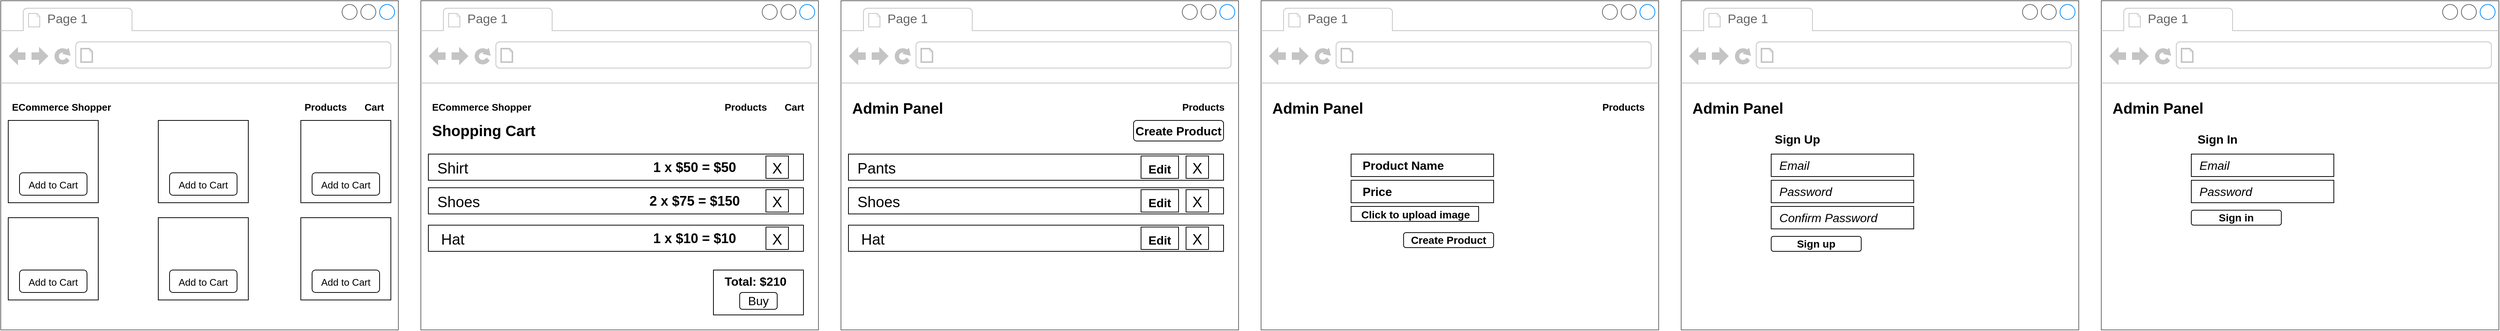 <mxfile version="18.0.8"><diagram id="RkALaBZXNxo6hTejmvw4" name="Page-1"><mxGraphModel dx="1422" dy="758" grid="1" gridSize="10" guides="1" tooltips="1" connect="1" arrows="1" fold="1" page="1" pageScale="1" pageWidth="5000" pageHeight="5000" math="0" shadow="0"><root><mxCell id="0"/><mxCell id="1" parent="0"/><mxCell id="SSlSQg6oIDf4KuGK1ney-1" value="" style="strokeWidth=1;shadow=0;dashed=0;align=center;html=1;shape=mxgraph.mockup.containers.browserWindow;rSize=0;strokeColor=#666666;strokeColor2=#008cff;strokeColor3=#c4c4c4;mainText=,;recursiveResize=0;" vertex="1" parent="1"><mxGeometry x="20" y="480" width="530" height="440" as="geometry"/></mxCell><mxCell id="SSlSQg6oIDf4KuGK1ney-2" value="Page 1" style="strokeWidth=1;shadow=0;dashed=0;align=center;html=1;shape=mxgraph.mockup.containers.anchor;fontSize=17;fontColor=#666666;align=left;" vertex="1" parent="SSlSQg6oIDf4KuGK1ney-1"><mxGeometry x="60" y="12" width="110" height="26" as="geometry"/></mxCell><mxCell id="SSlSQg6oIDf4KuGK1ney-11" value="&lt;h1 style=&quot;font-size: 13px;&quot;&gt;&lt;font style=&quot;font-size: 13px;&quot;&gt;ECommerce Shopper&lt;/font&gt;&lt;/h1&gt;" style="text;html=1;strokeColor=none;fillColor=none;spacing=5;spacingTop=-20;whiteSpace=wrap;overflow=hidden;rounded=0;fontSize=13;" vertex="1" parent="SSlSQg6oIDf4KuGK1ney-1"><mxGeometry x="10" y="136" width="180" height="30" as="geometry"/></mxCell><mxCell id="SSlSQg6oIDf4KuGK1ney-12" value="&lt;h1 style=&quot;font-size: 13px;&quot;&gt;&lt;font style=&quot;font-size: 13px;&quot;&gt;Products&lt;/font&gt;&lt;/h1&gt;" style="text;html=1;strokeColor=none;fillColor=none;spacing=5;spacingTop=-20;whiteSpace=wrap;overflow=hidden;rounded=0;fontSize=13;" vertex="1" parent="SSlSQg6oIDf4KuGK1ney-1"><mxGeometry x="400" y="136" width="80" height="30" as="geometry"/></mxCell><mxCell id="SSlSQg6oIDf4KuGK1ney-17" value="&lt;h1 style=&quot;font-size: 13px;&quot;&gt;&lt;font style=&quot;font-size: 13px;&quot;&gt;Cart&lt;/font&gt;&lt;/h1&gt;" style="text;html=1;strokeColor=none;fillColor=none;spacing=5;spacingTop=-20;whiteSpace=wrap;overflow=hidden;rounded=0;fontSize=13;" vertex="1" parent="SSlSQg6oIDf4KuGK1ney-1"><mxGeometry x="480" y="136" width="80" height="30" as="geometry"/></mxCell><mxCell id="SSlSQg6oIDf4KuGK1ney-18" value="" style="rounded=0;whiteSpace=wrap;html=1;fontSize=16;" vertex="1" parent="SSlSQg6oIDf4KuGK1ney-1"><mxGeometry x="10" y="160" width="120" height="110" as="geometry"/></mxCell><mxCell id="SSlSQg6oIDf4KuGK1ney-4" value="" style="shape=image;html=1;verticalAlign=top;verticalLabelPosition=bottom;labelBackgroundColor=#ffffff;imageAspect=0;aspect=fixed;image=https://cdn3.iconfinder.com/data/icons/essential-pack/32/54-Shirt-128.png" vertex="1" parent="SSlSQg6oIDf4KuGK1ney-1"><mxGeometry x="45" y="170" width="50" height="50" as="geometry"/></mxCell><mxCell id="SSlSQg6oIDf4KuGK1ney-19" value="&lt;font style=&quot;font-size: 13px;&quot;&gt;Add to Cart&lt;/font&gt;" style="rounded=1;whiteSpace=wrap;html=1;fontSize=16;" vertex="1" parent="SSlSQg6oIDf4KuGK1ney-1"><mxGeometry x="25" y="230" width="90" height="30" as="geometry"/></mxCell><mxCell id="SSlSQg6oIDf4KuGK1ney-20" value="" style="rounded=0;whiteSpace=wrap;html=1;fontSize=16;" vertex="1" parent="SSlSQg6oIDf4KuGK1ney-1"><mxGeometry x="210" y="160" width="120" height="110" as="geometry"/></mxCell><mxCell id="SSlSQg6oIDf4KuGK1ney-22" value="&lt;font style=&quot;font-size: 13px;&quot;&gt;Add to Cart&lt;/font&gt;" style="rounded=1;whiteSpace=wrap;html=1;fontSize=16;" vertex="1" parent="SSlSQg6oIDf4KuGK1ney-1"><mxGeometry x="225" y="230" width="90" height="30" as="geometry"/></mxCell><mxCell id="SSlSQg6oIDf4KuGK1ney-23" value="" style="rounded=0;whiteSpace=wrap;html=1;fontSize=16;" vertex="1" parent="SSlSQg6oIDf4KuGK1ney-1"><mxGeometry x="400" y="160" width="120" height="110" as="geometry"/></mxCell><mxCell id="SSlSQg6oIDf4KuGK1ney-25" value="&lt;font style=&quot;font-size: 13px;&quot;&gt;Add to Cart&lt;/font&gt;" style="rounded=1;whiteSpace=wrap;html=1;fontSize=16;" vertex="1" parent="SSlSQg6oIDf4KuGK1ney-1"><mxGeometry x="415" y="230" width="90" height="30" as="geometry"/></mxCell><mxCell id="SSlSQg6oIDf4KuGK1ney-26" value="" style="rounded=0;whiteSpace=wrap;html=1;fontSize=16;" vertex="1" parent="SSlSQg6oIDf4KuGK1ney-1"><mxGeometry x="10" y="290" width="120" height="110" as="geometry"/></mxCell><mxCell id="SSlSQg6oIDf4KuGK1ney-28" value="&lt;font style=&quot;font-size: 13px;&quot;&gt;Add to Cart&lt;/font&gt;" style="rounded=1;whiteSpace=wrap;html=1;fontSize=16;" vertex="1" parent="SSlSQg6oIDf4KuGK1ney-1"><mxGeometry x="25" y="360" width="90" height="30" as="geometry"/></mxCell><mxCell id="SSlSQg6oIDf4KuGK1ney-29" value="" style="rounded=0;whiteSpace=wrap;html=1;fontSize=16;" vertex="1" parent="SSlSQg6oIDf4KuGK1ney-1"><mxGeometry x="210" y="290" width="120" height="110" as="geometry"/></mxCell><mxCell id="SSlSQg6oIDf4KuGK1ney-31" value="&lt;font style=&quot;font-size: 13px;&quot;&gt;Add to Cart&lt;/font&gt;" style="rounded=1;whiteSpace=wrap;html=1;fontSize=16;" vertex="1" parent="SSlSQg6oIDf4KuGK1ney-1"><mxGeometry x="225" y="360" width="90" height="30" as="geometry"/></mxCell><mxCell id="SSlSQg6oIDf4KuGK1ney-32" value="" style="rounded=0;whiteSpace=wrap;html=1;fontSize=16;" vertex="1" parent="SSlSQg6oIDf4KuGK1ney-1"><mxGeometry x="400" y="290" width="120" height="110" as="geometry"/></mxCell><mxCell id="SSlSQg6oIDf4KuGK1ney-34" value="&lt;font style=&quot;font-size: 13px;&quot;&gt;Add to Cart&lt;/font&gt;" style="rounded=1;whiteSpace=wrap;html=1;fontSize=16;" vertex="1" parent="SSlSQg6oIDf4KuGK1ney-1"><mxGeometry x="415" y="360" width="90" height="30" as="geometry"/></mxCell><mxCell id="SSlSQg6oIDf4KuGK1ney-5" value="" style="shape=image;html=1;verticalAlign=top;verticalLabelPosition=bottom;labelBackgroundColor=#ffffff;imageAspect=0;aspect=fixed;image=https://cdn1.iconfinder.com/data/icons/iconoir-vol-3/24/pants-128.png" vertex="1" parent="SSlSQg6oIDf4KuGK1ney-1"><mxGeometry x="240" y="170" width="60" height="60" as="geometry"/></mxCell><mxCell id="SSlSQg6oIDf4KuGK1ney-6" value="" style="shape=image;html=1;verticalAlign=top;verticalLabelPosition=bottom;labelBackgroundColor=#ffffff;imageAspect=0;aspect=fixed;image=https://cdn2.iconfinder.com/data/icons/clothes-outline-24-px/24/Gloves_mitten_snow_glove_winter_gloves_winter_mitten-128.png" vertex="1" parent="SSlSQg6oIDf4KuGK1ney-1"><mxGeometry x="428" y="166" width="64" height="64" as="geometry"/></mxCell><mxCell id="SSlSQg6oIDf4KuGK1ney-8" value="" style="shape=image;html=1;verticalAlign=top;verticalLabelPosition=bottom;labelBackgroundColor=#ffffff;imageAspect=0;aspect=fixed;image=https://cdn1.iconfinder.com/data/icons/hawcons/32/700419-icon-48-sports-shoe-128.png" vertex="1" parent="SSlSQg6oIDf4KuGK1ney-1"><mxGeometry x="36" y="292" width="68" height="68" as="geometry"/></mxCell><mxCell id="SSlSQg6oIDf4KuGK1ney-9" value="" style="shape=image;html=1;verticalAlign=top;verticalLabelPosition=bottom;labelBackgroundColor=#ffffff;imageAspect=0;aspect=fixed;image=https://cdn2.iconfinder.com/data/icons/shopping-elements-6/64/30-High_Heels_and_Woman-128.png" vertex="1" parent="SSlSQg6oIDf4KuGK1ney-1"><mxGeometry x="241" y="297" width="58" height="58" as="geometry"/></mxCell><mxCell id="SSlSQg6oIDf4KuGK1ney-10" value="" style="shape=image;html=1;verticalAlign=top;verticalLabelPosition=bottom;labelBackgroundColor=#ffffff;imageAspect=0;aspect=fixed;image=https://cdn2.iconfinder.com/data/icons/new-year-s-hand-drawn-basic/64/top_hat-128.png" vertex="1" parent="SSlSQg6oIDf4KuGK1ney-1"><mxGeometry x="433" y="301" width="54" height="54" as="geometry"/></mxCell><mxCell id="SSlSQg6oIDf4KuGK1ney-64" value="" style="strokeWidth=1;shadow=0;dashed=0;align=center;html=1;shape=mxgraph.mockup.containers.browserWindow;rSize=0;strokeColor=#666666;strokeColor2=#008cff;strokeColor3=#c4c4c4;mainText=,;recursiveResize=0;" vertex="1" parent="1"><mxGeometry x="580" y="480" width="530" height="440" as="geometry"/></mxCell><mxCell id="SSlSQg6oIDf4KuGK1ney-65" value="Page 1" style="strokeWidth=1;shadow=0;dashed=0;align=center;html=1;shape=mxgraph.mockup.containers.anchor;fontSize=17;fontColor=#666666;align=left;" vertex="1" parent="SSlSQg6oIDf4KuGK1ney-64"><mxGeometry x="60" y="12" width="110" height="26" as="geometry"/></mxCell><mxCell id="SSlSQg6oIDf4KuGK1ney-66" value="&lt;h1 style=&quot;font-size: 13px;&quot;&gt;&lt;font style=&quot;font-size: 13px;&quot;&gt;ECommerce Shopper&lt;/font&gt;&lt;/h1&gt;" style="text;html=1;strokeColor=none;fillColor=none;spacing=5;spacingTop=-20;whiteSpace=wrap;overflow=hidden;rounded=0;fontSize=13;" vertex="1" parent="SSlSQg6oIDf4KuGK1ney-64"><mxGeometry x="10" y="136" width="180" height="30" as="geometry"/></mxCell><mxCell id="SSlSQg6oIDf4KuGK1ney-67" value="&lt;h1 style=&quot;font-size: 13px;&quot;&gt;&lt;font style=&quot;font-size: 13px;&quot;&gt;Products&lt;/font&gt;&lt;/h1&gt;" style="text;html=1;strokeColor=none;fillColor=none;spacing=5;spacingTop=-20;whiteSpace=wrap;overflow=hidden;rounded=0;fontSize=13;" vertex="1" parent="SSlSQg6oIDf4KuGK1ney-64"><mxGeometry x="400" y="136" width="80" height="30" as="geometry"/></mxCell><mxCell id="SSlSQg6oIDf4KuGK1ney-68" value="&lt;h1 style=&quot;font-size: 13px;&quot;&gt;&lt;font style=&quot;font-size: 13px;&quot;&gt;Cart&lt;/font&gt;&lt;/h1&gt;" style="text;html=1;strokeColor=none;fillColor=none;spacing=5;spacingTop=-20;whiteSpace=wrap;overflow=hidden;rounded=0;fontSize=13;" vertex="1" parent="SSlSQg6oIDf4KuGK1ney-64"><mxGeometry x="480" y="136" width="80" height="30" as="geometry"/></mxCell><mxCell id="SSlSQg6oIDf4KuGK1ney-87" value="&lt;h1&gt;&lt;font style=&quot;font-size: 20px;&quot;&gt;Shopping Cart&lt;/font&gt;&lt;/h1&gt;" style="text;html=1;strokeColor=none;fillColor=none;spacing=5;spacingTop=-20;whiteSpace=wrap;overflow=hidden;rounded=0;fontSize=13;" vertex="1" parent="SSlSQg6oIDf4KuGK1ney-64"><mxGeometry x="10" y="150" width="190" height="40" as="geometry"/></mxCell><mxCell id="SSlSQg6oIDf4KuGK1ney-88" value="" style="rounded=0;whiteSpace=wrap;html=1;fontSize=20;align=left;" vertex="1" parent="SSlSQg6oIDf4KuGK1ney-64"><mxGeometry x="10" y="205" width="500" height="35" as="geometry"/></mxCell><mxCell id="SSlSQg6oIDf4KuGK1ney-89" value="Shirt" style="text;html=1;strokeColor=none;fillColor=none;align=left;verticalAlign=middle;whiteSpace=wrap;rounded=0;fontSize=20;" vertex="1" parent="SSlSQg6oIDf4KuGK1ney-64"><mxGeometry x="20" y="207.5" width="60" height="30" as="geometry"/></mxCell><mxCell id="SSlSQg6oIDf4KuGK1ney-90" value="1 x $50 = $50" style="text;html=1;strokeColor=none;fillColor=none;align=center;verticalAlign=middle;whiteSpace=wrap;rounded=0;fontSize=18;fontStyle=1" vertex="1" parent="SSlSQg6oIDf4KuGK1ney-64"><mxGeometry x="300" y="216.25" width="130" height="12.5" as="geometry"/></mxCell><mxCell id="SSlSQg6oIDf4KuGK1ney-91" value="X" style="rounded=0;whiteSpace=wrap;html=1;fontSize=20;" vertex="1" parent="SSlSQg6oIDf4KuGK1ney-64"><mxGeometry x="460" y="207.5" width="30" height="30" as="geometry"/></mxCell><mxCell id="SSlSQg6oIDf4KuGK1ney-92" value="" style="rounded=0;whiteSpace=wrap;html=1;fontSize=20;align=left;" vertex="1" parent="SSlSQg6oIDf4KuGK1ney-64"><mxGeometry x="10" y="250" width="500" height="35" as="geometry"/></mxCell><mxCell id="SSlSQg6oIDf4KuGK1ney-93" value="Shoes" style="text;html=1;strokeColor=none;fillColor=none;align=left;verticalAlign=middle;whiteSpace=wrap;rounded=0;fontSize=20;" vertex="1" parent="SSlSQg6oIDf4KuGK1ney-64"><mxGeometry x="20" y="252.5" width="60" height="30" as="geometry"/></mxCell><mxCell id="SSlSQg6oIDf4KuGK1ney-94" value="2 x $75 = $150" style="text;html=1;strokeColor=none;fillColor=none;align=center;verticalAlign=middle;whiteSpace=wrap;rounded=0;fontSize=18;fontStyle=1" vertex="1" parent="SSlSQg6oIDf4KuGK1ney-64"><mxGeometry x="300" y="261.25" width="130" height="12.5" as="geometry"/></mxCell><mxCell id="SSlSQg6oIDf4KuGK1ney-95" value="X" style="rounded=0;whiteSpace=wrap;html=1;fontSize=20;" vertex="1" parent="SSlSQg6oIDf4KuGK1ney-64"><mxGeometry x="460" y="252.5" width="30" height="30" as="geometry"/></mxCell><mxCell id="SSlSQg6oIDf4KuGK1ney-96" value="" style="rounded=0;whiteSpace=wrap;html=1;fontSize=20;align=left;" vertex="1" parent="SSlSQg6oIDf4KuGK1ney-64"><mxGeometry x="10" y="300" width="500" height="35" as="geometry"/></mxCell><mxCell id="SSlSQg6oIDf4KuGK1ney-97" value="Hat" style="text;html=1;strokeColor=none;fillColor=none;align=left;verticalAlign=middle;whiteSpace=wrap;rounded=0;fontSize=20;" vertex="1" parent="SSlSQg6oIDf4KuGK1ney-64"><mxGeometry x="25" y="302.5" width="50" height="30" as="geometry"/></mxCell><mxCell id="SSlSQg6oIDf4KuGK1ney-98" value="1 x $10 = $10" style="text;html=1;strokeColor=none;fillColor=none;align=center;verticalAlign=middle;whiteSpace=wrap;rounded=0;fontSize=18;fontStyle=1" vertex="1" parent="SSlSQg6oIDf4KuGK1ney-64"><mxGeometry x="300" y="311.25" width="130" height="12.5" as="geometry"/></mxCell><mxCell id="SSlSQg6oIDf4KuGK1ney-99" value="X" style="rounded=0;whiteSpace=wrap;html=1;fontSize=20;" vertex="1" parent="SSlSQg6oIDf4KuGK1ney-64"><mxGeometry x="460" y="302.5" width="30" height="30" as="geometry"/></mxCell><mxCell id="SSlSQg6oIDf4KuGK1ney-100" value="" style="rounded=0;whiteSpace=wrap;html=1;fontSize=18;fillColor=none;" vertex="1" parent="SSlSQg6oIDf4KuGK1ney-64"><mxGeometry x="390" y="360" width="120" height="60" as="geometry"/></mxCell><mxCell id="SSlSQg6oIDf4KuGK1ney-101" value="&lt;h1&gt;&lt;font style=&quot;font-size: 16px;&quot;&gt;Total: $210&lt;/font&gt;&lt;/h1&gt;" style="text;html=1;strokeColor=none;fillColor=none;spacing=5;spacingTop=-20;whiteSpace=wrap;overflow=hidden;rounded=0;fontSize=18;" vertex="1" parent="SSlSQg6oIDf4KuGK1ney-64"><mxGeometry x="400" y="332.5" width="100" height="50" as="geometry"/></mxCell><mxCell id="SSlSQg6oIDf4KuGK1ney-102" value="Buy" style="rounded=1;whiteSpace=wrap;html=1;fontSize=16;fillColor=none;" vertex="1" parent="SSlSQg6oIDf4KuGK1ney-64"><mxGeometry x="425" y="390" width="50" height="22.5" as="geometry"/></mxCell><mxCell id="SSlSQg6oIDf4KuGK1ney-104" value="" style="strokeWidth=1;shadow=0;dashed=0;align=center;html=1;shape=mxgraph.mockup.containers.browserWindow;rSize=0;strokeColor=#666666;strokeColor2=#008cff;strokeColor3=#c4c4c4;mainText=,;recursiveResize=0;" vertex="1" parent="1"><mxGeometry x="1140" y="480" width="530" height="440" as="geometry"/></mxCell><mxCell id="SSlSQg6oIDf4KuGK1ney-105" value="Page 1" style="strokeWidth=1;shadow=0;dashed=0;align=center;html=1;shape=mxgraph.mockup.containers.anchor;fontSize=17;fontColor=#666666;align=left;" vertex="1" parent="SSlSQg6oIDf4KuGK1ney-104"><mxGeometry x="60" y="12" width="110" height="26" as="geometry"/></mxCell><mxCell id="SSlSQg6oIDf4KuGK1ney-107" value="&lt;h1 style=&quot;font-size: 13px;&quot;&gt;&lt;font style=&quot;font-size: 13px;&quot;&gt;Products&lt;/font&gt;&lt;/h1&gt;" style="text;html=1;strokeColor=none;fillColor=none;spacing=5;spacingTop=-20;whiteSpace=wrap;overflow=hidden;rounded=0;fontSize=13;" vertex="1" parent="SSlSQg6oIDf4KuGK1ney-104"><mxGeometry x="450" y="136" width="80" height="30" as="geometry"/></mxCell><mxCell id="SSlSQg6oIDf4KuGK1ney-109" value="&lt;h1&gt;&lt;font style=&quot;font-size: 20px;&quot;&gt;Admin Panel&lt;/font&gt;&lt;/h1&gt;" style="text;html=1;strokeColor=none;fillColor=none;spacing=5;spacingTop=-20;whiteSpace=wrap;overflow=hidden;rounded=0;fontSize=13;" vertex="1" parent="SSlSQg6oIDf4KuGK1ney-104"><mxGeometry x="10" y="120" width="190" height="40" as="geometry"/></mxCell><mxCell id="SSlSQg6oIDf4KuGK1ney-110" value="" style="rounded=0;whiteSpace=wrap;html=1;fontSize=20;align=left;" vertex="1" parent="SSlSQg6oIDf4KuGK1ney-104"><mxGeometry x="10" y="205" width="500" height="35" as="geometry"/></mxCell><mxCell id="SSlSQg6oIDf4KuGK1ney-111" value="Pants" style="text;html=1;strokeColor=none;fillColor=none;align=left;verticalAlign=middle;whiteSpace=wrap;rounded=0;fontSize=20;" vertex="1" parent="SSlSQg6oIDf4KuGK1ney-104"><mxGeometry x="20" y="207.5" width="60" height="30" as="geometry"/></mxCell><mxCell id="SSlSQg6oIDf4KuGK1ney-113" value="X" style="rounded=0;whiteSpace=wrap;html=1;fontSize=20;" vertex="1" parent="SSlSQg6oIDf4KuGK1ney-104"><mxGeometry x="460" y="207.5" width="30" height="30" as="geometry"/></mxCell><mxCell id="SSlSQg6oIDf4KuGK1ney-114" value="" style="rounded=0;whiteSpace=wrap;html=1;fontSize=20;align=left;" vertex="1" parent="SSlSQg6oIDf4KuGK1ney-104"><mxGeometry x="10" y="250" width="500" height="35" as="geometry"/></mxCell><mxCell id="SSlSQg6oIDf4KuGK1ney-115" value="Shoes" style="text;html=1;strokeColor=none;fillColor=none;align=left;verticalAlign=middle;whiteSpace=wrap;rounded=0;fontSize=20;" vertex="1" parent="SSlSQg6oIDf4KuGK1ney-104"><mxGeometry x="20" y="252.5" width="60" height="30" as="geometry"/></mxCell><mxCell id="SSlSQg6oIDf4KuGK1ney-117" value="X" style="rounded=0;whiteSpace=wrap;html=1;fontSize=20;" vertex="1" parent="SSlSQg6oIDf4KuGK1ney-104"><mxGeometry x="460" y="252.5" width="30" height="30" as="geometry"/></mxCell><mxCell id="SSlSQg6oIDf4KuGK1ney-118" value="" style="rounded=0;whiteSpace=wrap;html=1;fontSize=20;align=left;" vertex="1" parent="SSlSQg6oIDf4KuGK1ney-104"><mxGeometry x="10" y="300" width="500" height="35" as="geometry"/></mxCell><mxCell id="SSlSQg6oIDf4KuGK1ney-119" value="Hat" style="text;html=1;strokeColor=none;fillColor=none;align=left;verticalAlign=middle;whiteSpace=wrap;rounded=0;fontSize=20;" vertex="1" parent="SSlSQg6oIDf4KuGK1ney-104"><mxGeometry x="25" y="302.5" width="50" height="30" as="geometry"/></mxCell><mxCell id="SSlSQg6oIDf4KuGK1ney-121" value="X" style="rounded=0;whiteSpace=wrap;html=1;fontSize=20;" vertex="1" parent="SSlSQg6oIDf4KuGK1ney-104"><mxGeometry x="460" y="302.5" width="30" height="30" as="geometry"/></mxCell><mxCell id="SSlSQg6oIDf4KuGK1ney-125" value="&lt;b&gt;Create Product&lt;/b&gt;" style="rounded=1;whiteSpace=wrap;html=1;fontSize=16;fillColor=none;" vertex="1" parent="SSlSQg6oIDf4KuGK1ney-104"><mxGeometry x="390" y="160" width="120" height="27.5" as="geometry"/></mxCell><mxCell id="SSlSQg6oIDf4KuGK1ney-127" value="&lt;font style=&quot;font-size: 16px;&quot;&gt;&lt;b&gt;Edit&lt;/b&gt;&lt;/font&gt;" style="rounded=0;whiteSpace=wrap;html=1;fontSize=20;" vertex="1" parent="SSlSQg6oIDf4KuGK1ney-104"><mxGeometry x="400" y="207.5" width="50" height="30" as="geometry"/></mxCell><mxCell id="SSlSQg6oIDf4KuGK1ney-128" value="&lt;font style=&quot;font-size: 16px;&quot;&gt;&lt;b&gt;Edit&lt;/b&gt;&lt;/font&gt;" style="rounded=0;whiteSpace=wrap;html=1;fontSize=20;" vertex="1" parent="SSlSQg6oIDf4KuGK1ney-104"><mxGeometry x="400" y="252.5" width="50" height="30" as="geometry"/></mxCell><mxCell id="SSlSQg6oIDf4KuGK1ney-129" value="&lt;font style=&quot;font-size: 16px;&quot;&gt;&lt;b&gt;Edit&lt;/b&gt;&lt;/font&gt;" style="rounded=0;whiteSpace=wrap;html=1;fontSize=20;" vertex="1" parent="SSlSQg6oIDf4KuGK1ney-104"><mxGeometry x="400" y="302.5" width="50" height="30" as="geometry"/></mxCell><mxCell id="SSlSQg6oIDf4KuGK1ney-130" value="" style="strokeWidth=1;shadow=0;dashed=0;align=left;html=1;shape=mxgraph.mockup.containers.browserWindow;rSize=0;strokeColor=#666666;strokeColor2=#008cff;strokeColor3=#c4c4c4;mainText=,;recursiveResize=0;" vertex="1" parent="1"><mxGeometry x="1700" y="480" width="530" height="440" as="geometry"/></mxCell><mxCell id="SSlSQg6oIDf4KuGK1ney-131" value="Page 1" style="strokeWidth=1;shadow=0;dashed=0;align=center;html=1;shape=mxgraph.mockup.containers.anchor;fontSize=17;fontColor=#666666;align=left;" vertex="1" parent="SSlSQg6oIDf4KuGK1ney-130"><mxGeometry x="60" y="12" width="110" height="26" as="geometry"/></mxCell><mxCell id="SSlSQg6oIDf4KuGK1ney-132" value="&lt;h1 style=&quot;font-size: 13px;&quot;&gt;&lt;font style=&quot;font-size: 13px;&quot;&gt;Products&lt;/font&gt;&lt;/h1&gt;" style="text;html=1;strokeColor=none;fillColor=none;spacing=5;spacingTop=-20;whiteSpace=wrap;overflow=hidden;rounded=0;fontSize=13;" vertex="1" parent="SSlSQg6oIDf4KuGK1ney-130"><mxGeometry x="450" y="136" width="80" height="30" as="geometry"/></mxCell><mxCell id="SSlSQg6oIDf4KuGK1ney-133" value="&lt;h1&gt;&lt;font style=&quot;font-size: 20px;&quot;&gt;Admin Panel&lt;/font&gt;&lt;/h1&gt;" style="text;html=1;strokeColor=none;fillColor=none;spacing=5;spacingTop=-20;whiteSpace=wrap;overflow=hidden;rounded=0;fontSize=13;" vertex="1" parent="SSlSQg6oIDf4KuGK1ney-130"><mxGeometry x="10" y="120" width="190" height="40" as="geometry"/></mxCell><mxCell id="SSlSQg6oIDf4KuGK1ney-147" value="&lt;b&gt;&amp;nbsp; &amp;nbsp;Product Name&lt;/b&gt;" style="rounded=0;whiteSpace=wrap;html=1;fontSize=16;fillColor=none;align=left;" vertex="1" parent="SSlSQg6oIDf4KuGK1ney-130"><mxGeometry x="120" y="205" width="190" height="30" as="geometry"/></mxCell><mxCell id="SSlSQg6oIDf4KuGK1ney-148" value="&lt;b&gt;&amp;nbsp; &amp;nbsp;Price&lt;/b&gt;" style="rounded=0;whiteSpace=wrap;html=1;fontSize=16;fillColor=none;align=left;" vertex="1" parent="SSlSQg6oIDf4KuGK1ney-130"><mxGeometry x="120" y="240" width="190" height="30" as="geometry"/></mxCell><mxCell id="SSlSQg6oIDf4KuGK1ney-149" value="&lt;b&gt;&lt;font style=&quot;font-size: 14px;&quot;&gt;&amp;nbsp; &amp;nbsp;Click to upload image&lt;/font&gt;&lt;/b&gt;" style="rounded=0;whiteSpace=wrap;html=1;fontSize=16;fillColor=none;align=left;spacingTop=0;" vertex="1" parent="SSlSQg6oIDf4KuGK1ney-130"><mxGeometry x="120" y="275" width="170" height="20" as="geometry"/></mxCell><mxCell id="SSlSQg6oIDf4KuGK1ney-151" value="&lt;b&gt;Create Product&lt;/b&gt;" style="rounded=1;whiteSpace=wrap;html=1;fontSize=14;fillColor=none;" vertex="1" parent="SSlSQg6oIDf4KuGK1ney-130"><mxGeometry x="190" y="310" width="120" height="20" as="geometry"/></mxCell><mxCell id="SSlSQg6oIDf4KuGK1ney-152" value="" style="strokeWidth=1;shadow=0;dashed=0;align=left;html=1;shape=mxgraph.mockup.containers.browserWindow;rSize=0;strokeColor=#666666;strokeColor2=#008cff;strokeColor3=#c4c4c4;mainText=,;recursiveResize=0;" vertex="1" parent="1"><mxGeometry x="2260" y="480" width="530" height="440" as="geometry"/></mxCell><mxCell id="SSlSQg6oIDf4KuGK1ney-153" value="Page 1" style="strokeWidth=1;shadow=0;dashed=0;align=center;html=1;shape=mxgraph.mockup.containers.anchor;fontSize=17;fontColor=#666666;align=left;" vertex="1" parent="SSlSQg6oIDf4KuGK1ney-152"><mxGeometry x="60" y="12" width="110" height="26" as="geometry"/></mxCell><mxCell id="SSlSQg6oIDf4KuGK1ney-155" value="&lt;h1&gt;&lt;font style=&quot;font-size: 20px;&quot;&gt;Admin Panel&lt;/font&gt;&lt;/h1&gt;" style="text;html=1;strokeColor=none;fillColor=none;spacing=5;spacingTop=-20;whiteSpace=wrap;overflow=hidden;rounded=0;fontSize=13;" vertex="1" parent="SSlSQg6oIDf4KuGK1ney-152"><mxGeometry x="10" y="120" width="190" height="40" as="geometry"/></mxCell><mxCell id="SSlSQg6oIDf4KuGK1ney-156" value="&lt;i&gt;&amp;nbsp; Email&lt;/i&gt;" style="rounded=0;whiteSpace=wrap;html=1;fontSize=16;fillColor=none;align=left;" vertex="1" parent="SSlSQg6oIDf4KuGK1ney-152"><mxGeometry x="120" y="205" width="190" height="30" as="geometry"/></mxCell><mxCell id="SSlSQg6oIDf4KuGK1ney-157" value="&lt;i&gt;&amp;nbsp; Password&lt;/i&gt;" style="rounded=0;whiteSpace=wrap;html=1;fontSize=16;fillColor=none;align=left;" vertex="1" parent="SSlSQg6oIDf4KuGK1ney-152"><mxGeometry x="120" y="240" width="190" height="30" as="geometry"/></mxCell><mxCell id="SSlSQg6oIDf4KuGK1ney-159" value="&lt;b&gt;Sign up&lt;/b&gt;" style="rounded=1;whiteSpace=wrap;html=1;fontSize=14;fillColor=none;" vertex="1" parent="SSlSQg6oIDf4KuGK1ney-152"><mxGeometry x="120" y="315" width="120" height="20" as="geometry"/></mxCell><mxCell id="SSlSQg6oIDf4KuGK1ney-160" value="&lt;b&gt;&lt;font style=&quot;font-size: 16px;&quot;&gt;Sign Up&lt;/font&gt;&lt;/b&gt;" style="text;html=1;strokeColor=none;fillColor=none;align=center;verticalAlign=middle;whiteSpace=wrap;rounded=0;fontSize=14;" vertex="1" parent="SSlSQg6oIDf4KuGK1ney-152"><mxGeometry x="120" y="170" width="70" height="30" as="geometry"/></mxCell><mxCell id="SSlSQg6oIDf4KuGK1ney-175" value="&lt;i&gt;&amp;nbsp; Confirm Password&lt;/i&gt;" style="rounded=0;whiteSpace=wrap;html=1;fontSize=16;fillColor=none;align=left;" vertex="1" parent="SSlSQg6oIDf4KuGK1ney-152"><mxGeometry x="120" y="275" width="190" height="30" as="geometry"/></mxCell><mxCell id="SSlSQg6oIDf4KuGK1ney-176" value="" style="strokeWidth=1;shadow=0;dashed=0;align=left;html=1;shape=mxgraph.mockup.containers.browserWindow;rSize=0;strokeColor=#666666;strokeColor2=#008cff;strokeColor3=#c4c4c4;mainText=,;recursiveResize=0;" vertex="1" parent="1"><mxGeometry x="2820" y="480" width="530" height="440" as="geometry"/></mxCell><mxCell id="SSlSQg6oIDf4KuGK1ney-177" value="Page 1" style="strokeWidth=1;shadow=0;dashed=0;align=center;html=1;shape=mxgraph.mockup.containers.anchor;fontSize=17;fontColor=#666666;align=left;" vertex="1" parent="SSlSQg6oIDf4KuGK1ney-176"><mxGeometry x="60" y="12" width="110" height="26" as="geometry"/></mxCell><mxCell id="SSlSQg6oIDf4KuGK1ney-178" value="&lt;h1&gt;&lt;font style=&quot;font-size: 20px;&quot;&gt;Admin Panel&lt;/font&gt;&lt;/h1&gt;" style="text;html=1;strokeColor=none;fillColor=none;spacing=5;spacingTop=-20;whiteSpace=wrap;overflow=hidden;rounded=0;fontSize=13;" vertex="1" parent="SSlSQg6oIDf4KuGK1ney-176"><mxGeometry x="10" y="120" width="190" height="40" as="geometry"/></mxCell><mxCell id="SSlSQg6oIDf4KuGK1ney-179" value="&lt;i&gt;&amp;nbsp; Email&lt;/i&gt;" style="rounded=0;whiteSpace=wrap;html=1;fontSize=16;fillColor=none;align=left;" vertex="1" parent="SSlSQg6oIDf4KuGK1ney-176"><mxGeometry x="120" y="205" width="190" height="30" as="geometry"/></mxCell><mxCell id="SSlSQg6oIDf4KuGK1ney-180" value="&lt;i&gt;&amp;nbsp; Password&lt;/i&gt;" style="rounded=0;whiteSpace=wrap;html=1;fontSize=16;fillColor=none;align=left;" vertex="1" parent="SSlSQg6oIDf4KuGK1ney-176"><mxGeometry x="120" y="240" width="190" height="30" as="geometry"/></mxCell><mxCell id="SSlSQg6oIDf4KuGK1ney-181" value="&lt;b&gt;Sign in&lt;/b&gt;" style="rounded=1;whiteSpace=wrap;html=1;fontSize=14;fillColor=none;" vertex="1" parent="SSlSQg6oIDf4KuGK1ney-176"><mxGeometry x="120" y="280" width="120" height="20" as="geometry"/></mxCell><mxCell id="SSlSQg6oIDf4KuGK1ney-182" value="&lt;b&gt;&lt;font style=&quot;font-size: 16px;&quot;&gt;Sign In&lt;/font&gt;&lt;/b&gt;" style="text;html=1;strokeColor=none;fillColor=none;align=center;verticalAlign=middle;whiteSpace=wrap;rounded=0;fontSize=14;" vertex="1" parent="SSlSQg6oIDf4KuGK1ney-176"><mxGeometry x="120" y="170" width="70" height="30" as="geometry"/></mxCell></root></mxGraphModel></diagram></mxfile>
